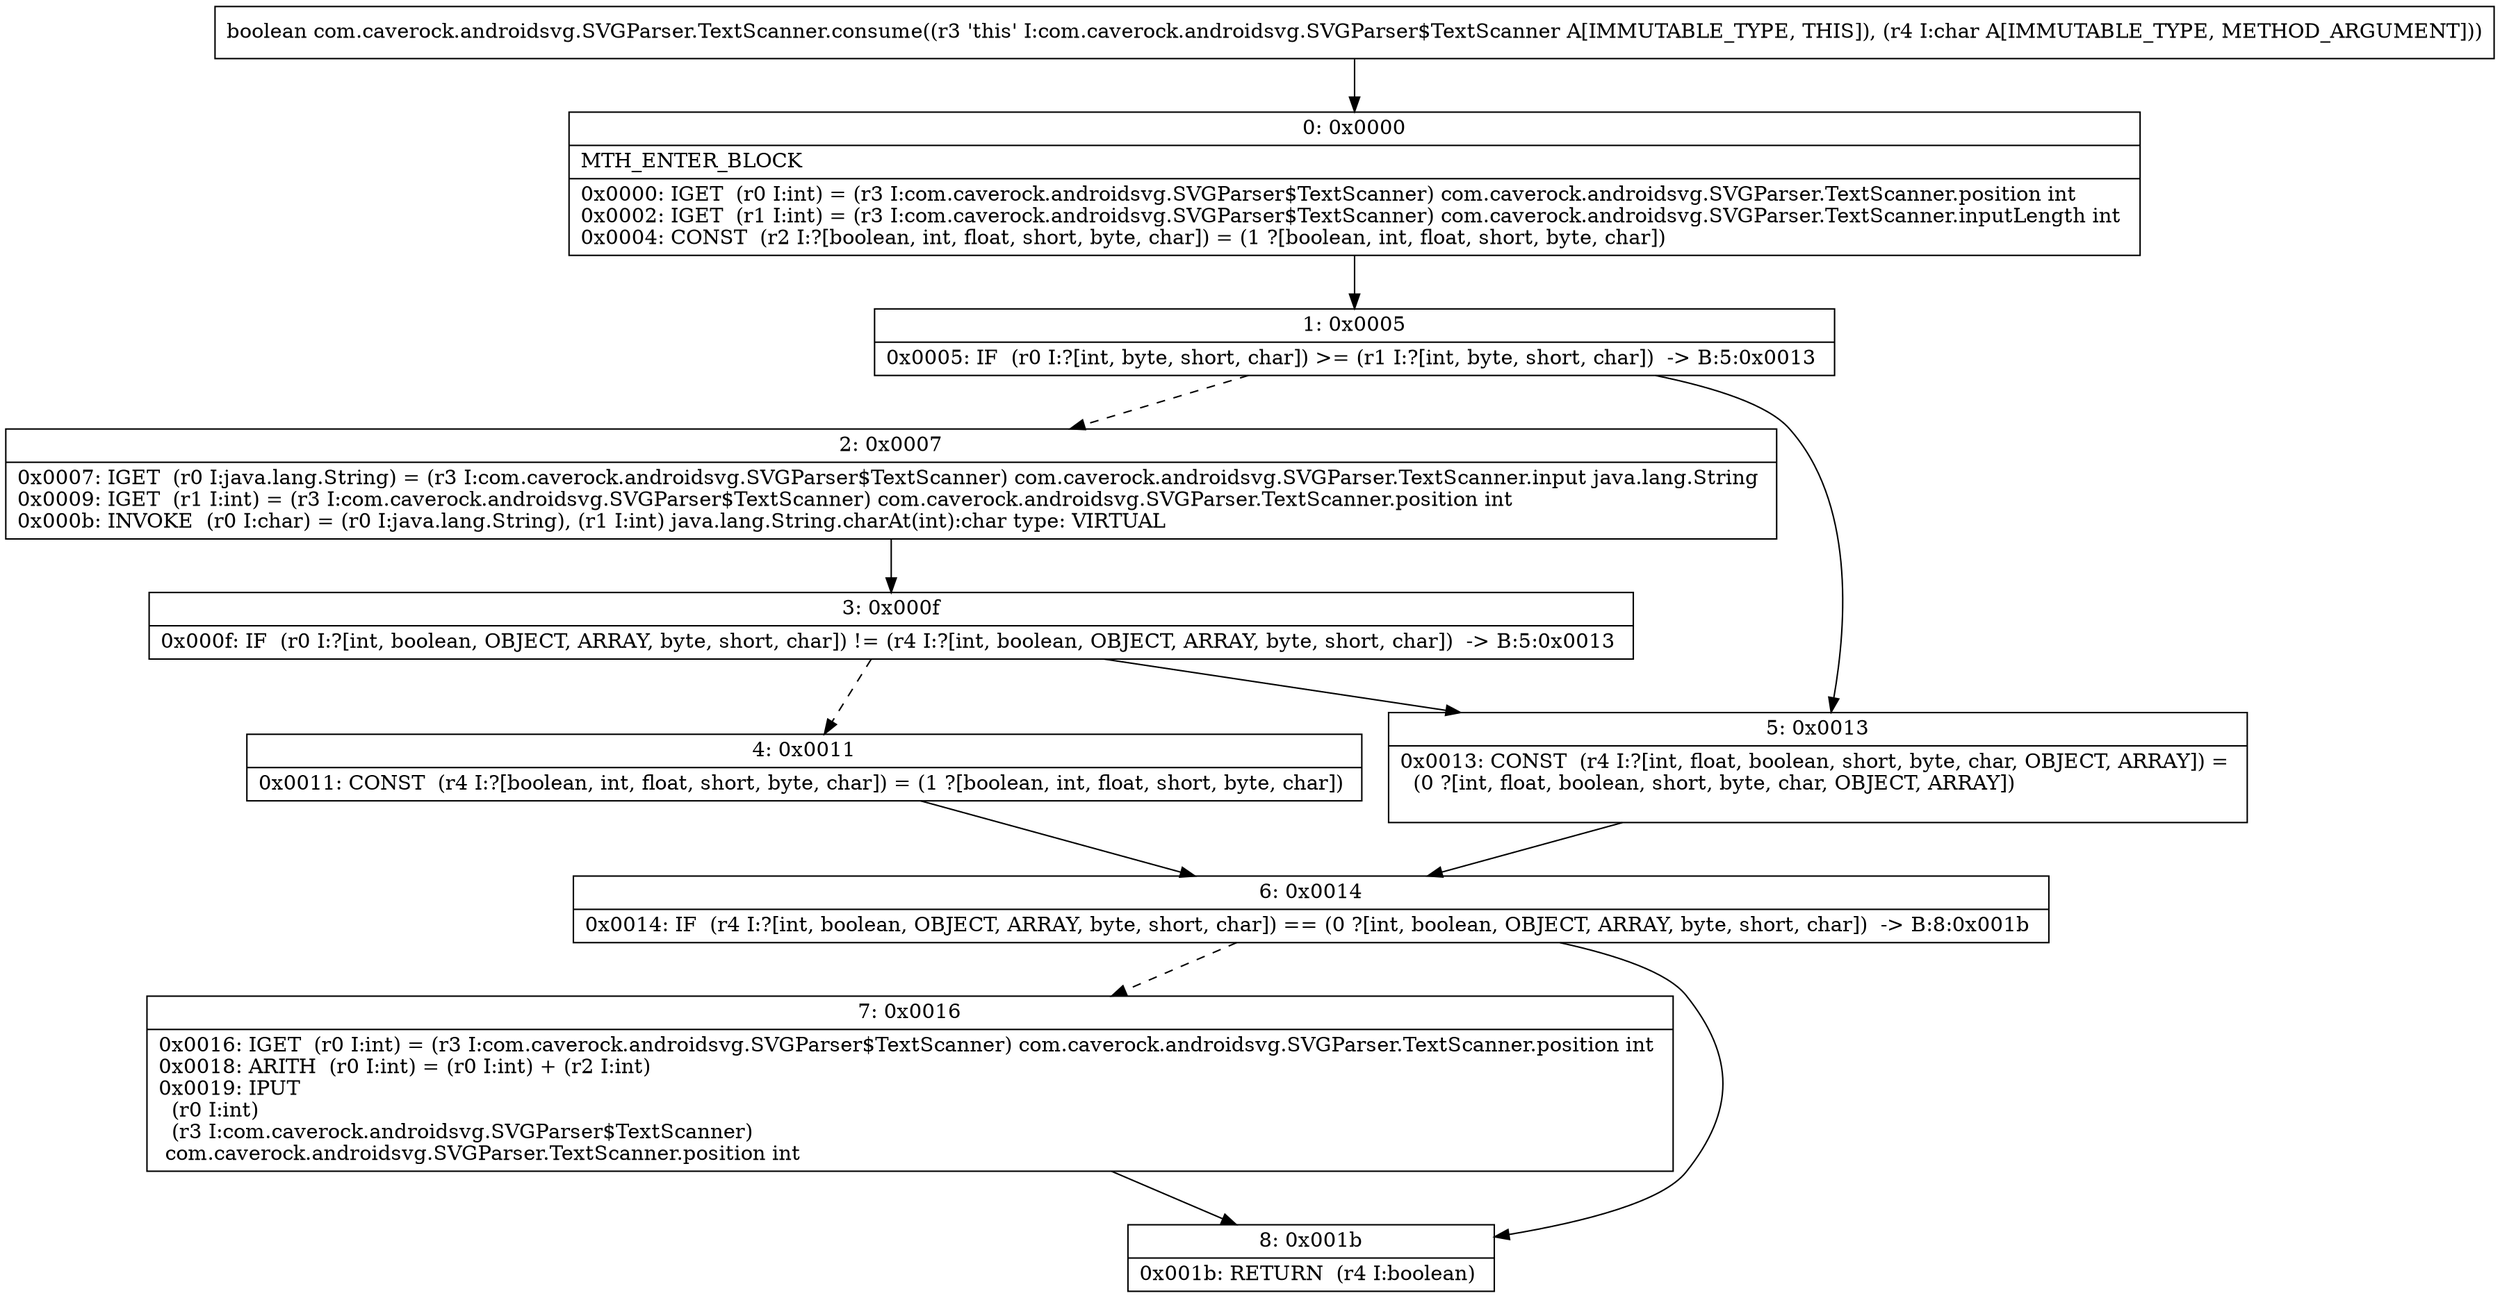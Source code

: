 digraph "CFG forcom.caverock.androidsvg.SVGParser.TextScanner.consume(C)Z" {
Node_0 [shape=record,label="{0\:\ 0x0000|MTH_ENTER_BLOCK\l|0x0000: IGET  (r0 I:int) = (r3 I:com.caverock.androidsvg.SVGParser$TextScanner) com.caverock.androidsvg.SVGParser.TextScanner.position int \l0x0002: IGET  (r1 I:int) = (r3 I:com.caverock.androidsvg.SVGParser$TextScanner) com.caverock.androidsvg.SVGParser.TextScanner.inputLength int \l0x0004: CONST  (r2 I:?[boolean, int, float, short, byte, char]) = (1 ?[boolean, int, float, short, byte, char]) \l}"];
Node_1 [shape=record,label="{1\:\ 0x0005|0x0005: IF  (r0 I:?[int, byte, short, char]) \>= (r1 I:?[int, byte, short, char])  \-\> B:5:0x0013 \l}"];
Node_2 [shape=record,label="{2\:\ 0x0007|0x0007: IGET  (r0 I:java.lang.String) = (r3 I:com.caverock.androidsvg.SVGParser$TextScanner) com.caverock.androidsvg.SVGParser.TextScanner.input java.lang.String \l0x0009: IGET  (r1 I:int) = (r3 I:com.caverock.androidsvg.SVGParser$TextScanner) com.caverock.androidsvg.SVGParser.TextScanner.position int \l0x000b: INVOKE  (r0 I:char) = (r0 I:java.lang.String), (r1 I:int) java.lang.String.charAt(int):char type: VIRTUAL \l}"];
Node_3 [shape=record,label="{3\:\ 0x000f|0x000f: IF  (r0 I:?[int, boolean, OBJECT, ARRAY, byte, short, char]) != (r4 I:?[int, boolean, OBJECT, ARRAY, byte, short, char])  \-\> B:5:0x0013 \l}"];
Node_4 [shape=record,label="{4\:\ 0x0011|0x0011: CONST  (r4 I:?[boolean, int, float, short, byte, char]) = (1 ?[boolean, int, float, short, byte, char]) \l}"];
Node_5 [shape=record,label="{5\:\ 0x0013|0x0013: CONST  (r4 I:?[int, float, boolean, short, byte, char, OBJECT, ARRAY]) = \l  (0 ?[int, float, boolean, short, byte, char, OBJECT, ARRAY])\l \l}"];
Node_6 [shape=record,label="{6\:\ 0x0014|0x0014: IF  (r4 I:?[int, boolean, OBJECT, ARRAY, byte, short, char]) == (0 ?[int, boolean, OBJECT, ARRAY, byte, short, char])  \-\> B:8:0x001b \l}"];
Node_7 [shape=record,label="{7\:\ 0x0016|0x0016: IGET  (r0 I:int) = (r3 I:com.caverock.androidsvg.SVGParser$TextScanner) com.caverock.androidsvg.SVGParser.TextScanner.position int \l0x0018: ARITH  (r0 I:int) = (r0 I:int) + (r2 I:int) \l0x0019: IPUT  \l  (r0 I:int)\l  (r3 I:com.caverock.androidsvg.SVGParser$TextScanner)\l com.caverock.androidsvg.SVGParser.TextScanner.position int \l}"];
Node_8 [shape=record,label="{8\:\ 0x001b|0x001b: RETURN  (r4 I:boolean) \l}"];
MethodNode[shape=record,label="{boolean com.caverock.androidsvg.SVGParser.TextScanner.consume((r3 'this' I:com.caverock.androidsvg.SVGParser$TextScanner A[IMMUTABLE_TYPE, THIS]), (r4 I:char A[IMMUTABLE_TYPE, METHOD_ARGUMENT])) }"];
MethodNode -> Node_0;
Node_0 -> Node_1;
Node_1 -> Node_2[style=dashed];
Node_1 -> Node_5;
Node_2 -> Node_3;
Node_3 -> Node_4[style=dashed];
Node_3 -> Node_5;
Node_4 -> Node_6;
Node_5 -> Node_6;
Node_6 -> Node_7[style=dashed];
Node_6 -> Node_8;
Node_7 -> Node_8;
}

